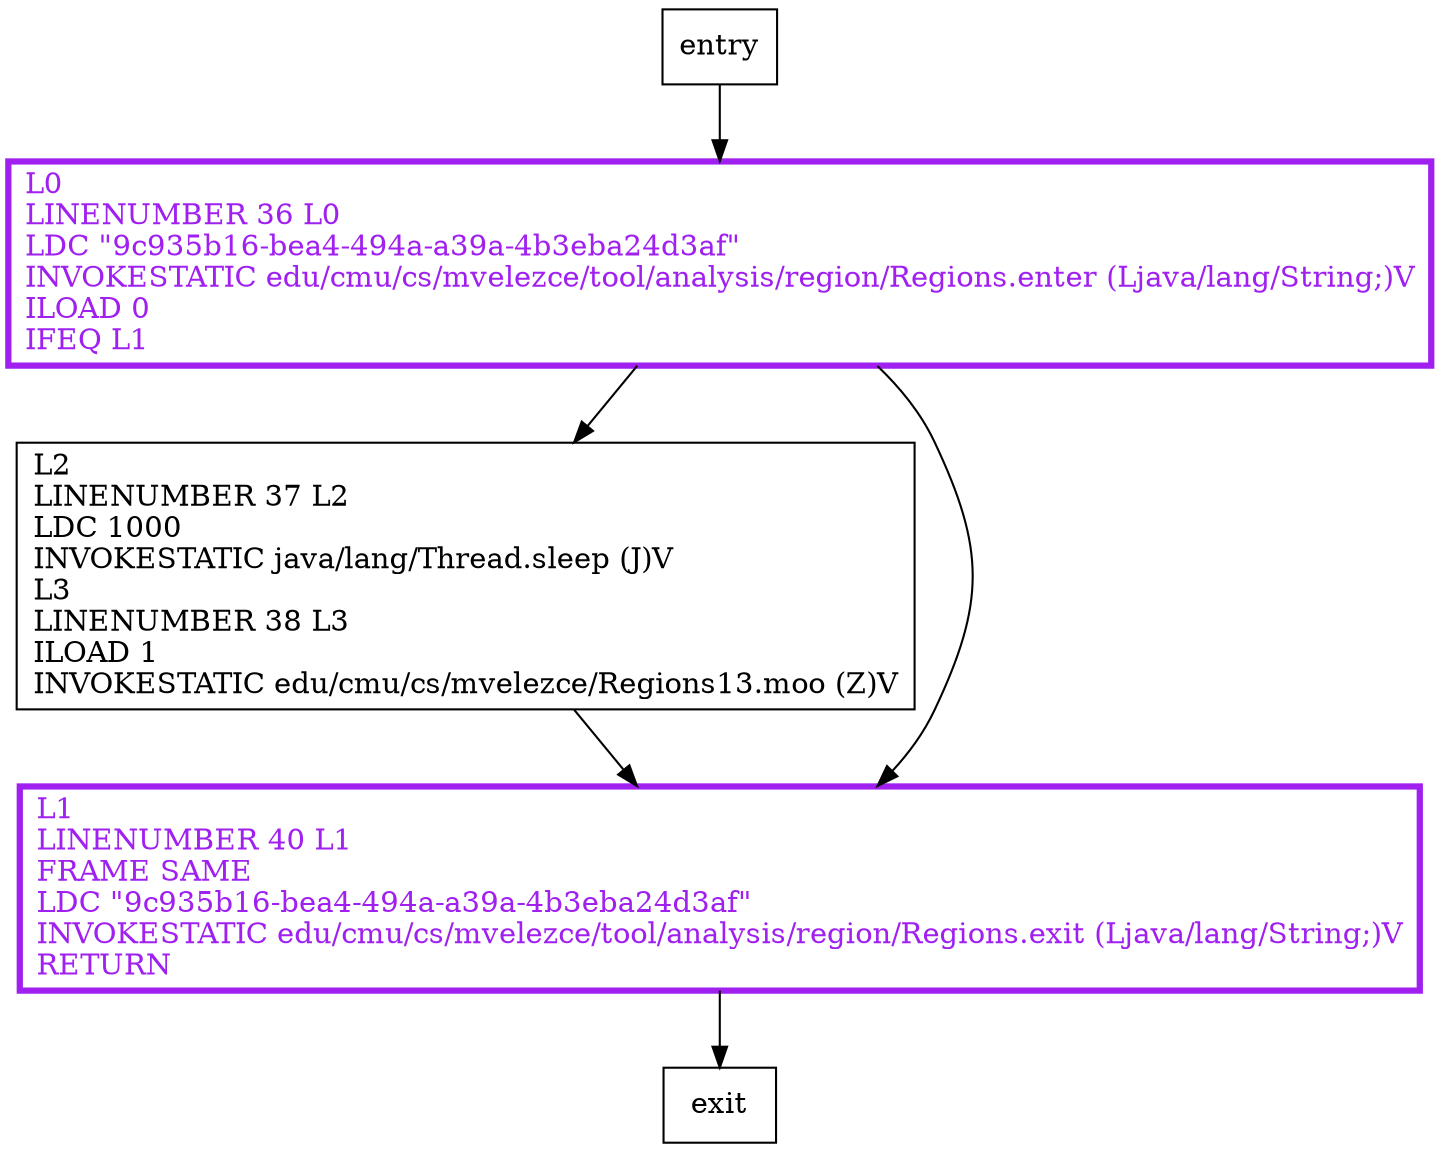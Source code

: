 digraph foo {
node [shape=record];
308839993 [label="L0\lLINENUMBER 36 L0\lLDC \"9c935b16-bea4-494a-a39a-4b3eba24d3af\"\lINVOKESTATIC edu/cmu/cs/mvelezce/tool/analysis/region/Regions.enter (Ljava/lang/String;)V\lILOAD 0\lIFEQ L1\l"];
2104039768 [label="L2\lLINENUMBER 37 L2\lLDC 1000\lINVOKESTATIC java/lang/Thread.sleep (J)V\lL3\lLINENUMBER 38 L3\lILOAD 1\lINVOKESTATIC edu/cmu/cs/mvelezce/Regions13.moo (Z)V\l"];
1337051889 [label="L1\lLINENUMBER 40 L1\lFRAME SAME\lLDC \"9c935b16-bea4-494a-a39a-4b3eba24d3af\"\lINVOKESTATIC edu/cmu/cs/mvelezce/tool/analysis/region/Regions.exit (Ljava/lang/String;)V\lRETURN\l"];
entry;
exit;
308839993 -> 2104039768;
308839993 -> 1337051889;
entry -> 308839993;
2104039768 -> 1337051889;
1337051889 -> exit;
308839993[fontcolor="purple", penwidth=3, color="purple"];
1337051889[fontcolor="purple", penwidth=3, color="purple"];
}
